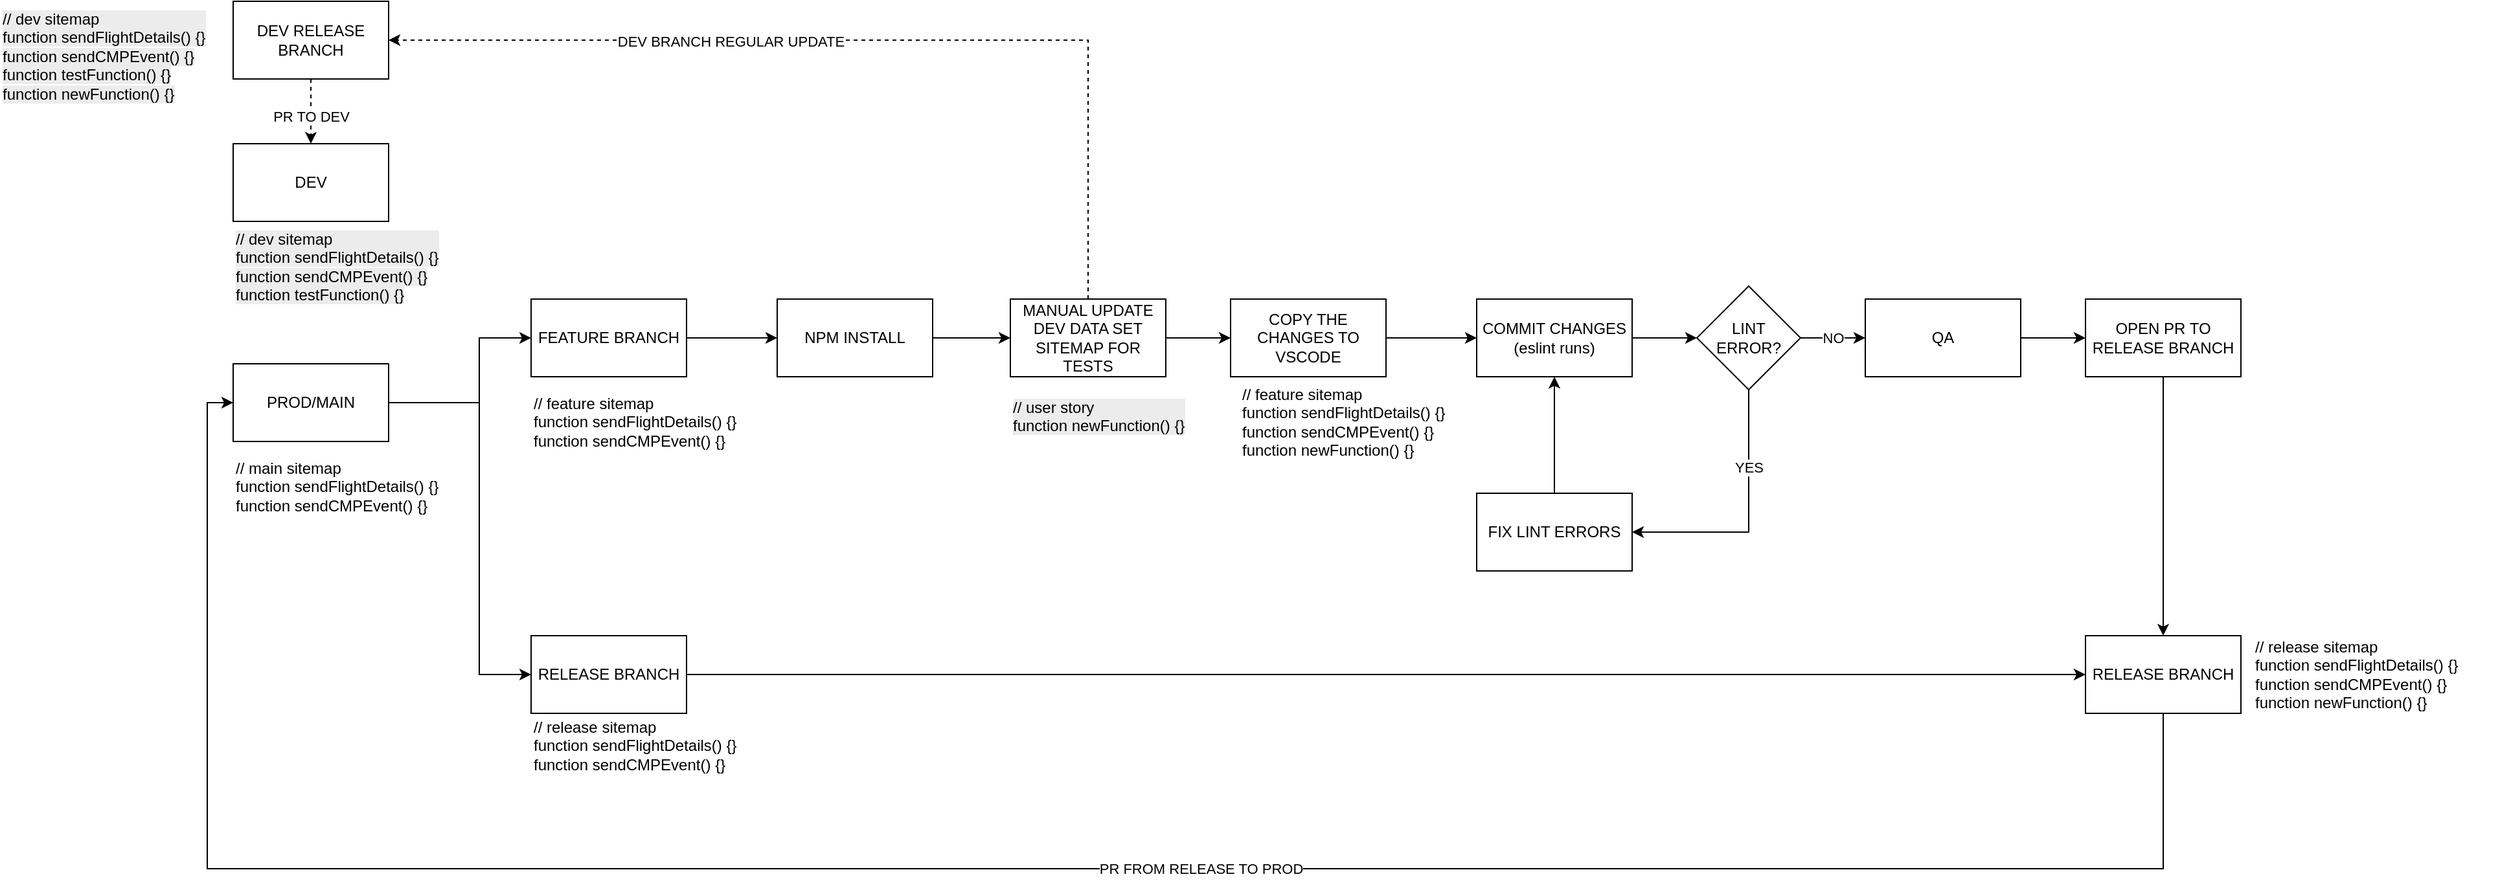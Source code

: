 <mxfile version="27.1.6">
  <diagram name="Page-1" id="CInHX2HHdjlW0_jvGl4y">
    <mxGraphModel dx="2655" dy="1176" grid="1" gridSize="10" guides="1" tooltips="1" connect="1" arrows="1" fold="1" page="1" pageScale="1" pageWidth="827" pageHeight="1169" math="0" shadow="0">
      <root>
        <mxCell id="0" />
        <mxCell id="1" parent="0" />
        <mxCell id="9b5qS1_Qkax_UdxktYY2-1" value="DEV" style="rounded=0;whiteSpace=wrap;html=1;" vertex="1" parent="1">
          <mxGeometry x="-140" y="390" width="120" height="60" as="geometry" />
        </mxCell>
        <mxCell id="9b5qS1_Qkax_UdxktYY2-4" style="edgeStyle=orthogonalEdgeStyle;rounded=0;orthogonalLoop=1;jettySize=auto;html=1;" edge="1" parent="1" source="9b5qS1_Qkax_UdxktYY2-2" target="9b5qS1_Qkax_UdxktYY2-3">
          <mxGeometry relative="1" as="geometry">
            <Array as="points">
              <mxPoint x="50" y="590" />
              <mxPoint x="50" y="540" />
            </Array>
          </mxGeometry>
        </mxCell>
        <mxCell id="9b5qS1_Qkax_UdxktYY2-23" style="edgeStyle=orthogonalEdgeStyle;rounded=0;orthogonalLoop=1;jettySize=auto;html=1;entryX=0;entryY=0.5;entryDx=0;entryDy=0;" edge="1" parent="1" source="9b5qS1_Qkax_UdxktYY2-2" target="9b5qS1_Qkax_UdxktYY2-38">
          <mxGeometry relative="1" as="geometry">
            <Array as="points">
              <mxPoint x="50" y="590" />
              <mxPoint x="50" y="800" />
            </Array>
          </mxGeometry>
        </mxCell>
        <mxCell id="9b5qS1_Qkax_UdxktYY2-2" value="PROD/MAIN" style="rounded=0;whiteSpace=wrap;html=1;" vertex="1" parent="1">
          <mxGeometry x="-140" y="560" width="120" height="60" as="geometry" />
        </mxCell>
        <mxCell id="9b5qS1_Qkax_UdxktYY2-6" style="edgeStyle=orthogonalEdgeStyle;rounded=0;orthogonalLoop=1;jettySize=auto;html=1;entryX=0;entryY=0.5;entryDx=0;entryDy=0;" edge="1" parent="1" source="9b5qS1_Qkax_UdxktYY2-3" target="9b5qS1_Qkax_UdxktYY2-5">
          <mxGeometry relative="1" as="geometry" />
        </mxCell>
        <mxCell id="9b5qS1_Qkax_UdxktYY2-3" value="FEATURE BRANCH" style="rounded=0;whiteSpace=wrap;html=1;" vertex="1" parent="1">
          <mxGeometry x="90" y="510" width="120" height="60" as="geometry" />
        </mxCell>
        <mxCell id="9b5qS1_Qkax_UdxktYY2-8" style="edgeStyle=orthogonalEdgeStyle;rounded=0;orthogonalLoop=1;jettySize=auto;html=1;entryX=0;entryY=0.5;entryDx=0;entryDy=0;" edge="1" parent="1" source="9b5qS1_Qkax_UdxktYY2-5" target="9b5qS1_Qkax_UdxktYY2-9">
          <mxGeometry relative="1" as="geometry">
            <mxPoint x="470" y="540" as="targetPoint" />
          </mxGeometry>
        </mxCell>
        <mxCell id="9b5qS1_Qkax_UdxktYY2-5" value="NPM INSTALL" style="rounded=0;whiteSpace=wrap;html=1;" vertex="1" parent="1">
          <mxGeometry x="280" y="510" width="120" height="60" as="geometry" />
        </mxCell>
        <mxCell id="9b5qS1_Qkax_UdxktYY2-12" style="edgeStyle=orthogonalEdgeStyle;rounded=0;orthogonalLoop=1;jettySize=auto;html=1;entryX=0;entryY=0.5;entryDx=0;entryDy=0;" edge="1" parent="1" source="9b5qS1_Qkax_UdxktYY2-7" target="9b5qS1_Qkax_UdxktYY2-11">
          <mxGeometry relative="1" as="geometry" />
        </mxCell>
        <mxCell id="9b5qS1_Qkax_UdxktYY2-7" value="COPY THE CHANGES TO VSCODE" style="rounded=0;whiteSpace=wrap;html=1;" vertex="1" parent="1">
          <mxGeometry x="630" y="510" width="120" height="60" as="geometry" />
        </mxCell>
        <mxCell id="9b5qS1_Qkax_UdxktYY2-26" value="PR TO DEV" style="edgeStyle=orthogonalEdgeStyle;rounded=0;orthogonalLoop=1;jettySize=auto;html=1;entryX=0.5;entryY=0;entryDx=0;entryDy=0;exitX=0.5;exitY=1;exitDx=0;exitDy=0;dashed=1;" edge="1" parent="1" source="9b5qS1_Qkax_UdxktYY2-49" target="9b5qS1_Qkax_UdxktYY2-1">
          <mxGeometry x="0.136" relative="1" as="geometry">
            <Array as="points" />
            <mxPoint as="offset" />
          </mxGeometry>
        </mxCell>
        <mxCell id="9b5qS1_Qkax_UdxktYY2-31" style="edgeStyle=orthogonalEdgeStyle;rounded=0;orthogonalLoop=1;jettySize=auto;html=1;entryX=0;entryY=0.5;entryDx=0;entryDy=0;" edge="1" parent="1" source="9b5qS1_Qkax_UdxktYY2-9" target="9b5qS1_Qkax_UdxktYY2-7">
          <mxGeometry relative="1" as="geometry" />
        </mxCell>
        <mxCell id="9b5qS1_Qkax_UdxktYY2-9" value="MANUAL UPDATE DEV DATA SET SITEMAP FOR TESTS" style="rounded=0;whiteSpace=wrap;html=1;" vertex="1" parent="1">
          <mxGeometry x="460" y="510" width="120" height="60" as="geometry" />
        </mxCell>
        <mxCell id="9b5qS1_Qkax_UdxktYY2-18" style="edgeStyle=orthogonalEdgeStyle;rounded=0;orthogonalLoop=1;jettySize=auto;html=1;entryX=0;entryY=0.5;entryDx=0;entryDy=0;" edge="1" parent="1" source="9b5qS1_Qkax_UdxktYY2-11" target="9b5qS1_Qkax_UdxktYY2-16">
          <mxGeometry relative="1" as="geometry" />
        </mxCell>
        <mxCell id="9b5qS1_Qkax_UdxktYY2-11" value="COMMIT CHANGES&lt;br&gt;(eslint runs)" style="rounded=0;whiteSpace=wrap;html=1;" vertex="1" parent="1">
          <mxGeometry x="820" y="510" width="120" height="60" as="geometry" />
        </mxCell>
        <mxCell id="9b5qS1_Qkax_UdxktYY2-19" style="edgeStyle=orthogonalEdgeStyle;rounded=0;orthogonalLoop=1;jettySize=auto;html=1;entryX=0.5;entryY=1;entryDx=0;entryDy=0;" edge="1" parent="1" source="9b5qS1_Qkax_UdxktYY2-13" target="9b5qS1_Qkax_UdxktYY2-11">
          <mxGeometry relative="1" as="geometry" />
        </mxCell>
        <mxCell id="9b5qS1_Qkax_UdxktYY2-13" value="FIX LINT ERRORS" style="rounded=0;whiteSpace=wrap;html=1;" vertex="1" parent="1">
          <mxGeometry x="820" y="660" width="120" height="60" as="geometry" />
        </mxCell>
        <mxCell id="9b5qS1_Qkax_UdxktYY2-17" value="YES" style="edgeStyle=orthogonalEdgeStyle;rounded=0;orthogonalLoop=1;jettySize=auto;html=1;entryX=1;entryY=0.5;entryDx=0;entryDy=0;exitX=0.5;exitY=1;exitDx=0;exitDy=0;" edge="1" parent="1" source="9b5qS1_Qkax_UdxktYY2-16" target="9b5qS1_Qkax_UdxktYY2-13">
          <mxGeometry x="-0.4" relative="1" as="geometry">
            <mxPoint as="offset" />
          </mxGeometry>
        </mxCell>
        <mxCell id="9b5qS1_Qkax_UdxktYY2-21" value="NO" style="edgeStyle=orthogonalEdgeStyle;rounded=0;orthogonalLoop=1;jettySize=auto;html=1;entryX=0;entryY=0.5;entryDx=0;entryDy=0;" edge="1" parent="1" source="9b5qS1_Qkax_UdxktYY2-16" target="9b5qS1_Qkax_UdxktYY2-44">
          <mxGeometry relative="1" as="geometry" />
        </mxCell>
        <mxCell id="9b5qS1_Qkax_UdxktYY2-16" value="LINT ERROR?" style="rhombus;whiteSpace=wrap;html=1;" vertex="1" parent="1">
          <mxGeometry x="990" y="500" width="80" height="80" as="geometry" />
        </mxCell>
        <mxCell id="9b5qS1_Qkax_UdxktYY2-24" style="edgeStyle=orthogonalEdgeStyle;rounded=0;orthogonalLoop=1;jettySize=auto;html=1;entryX=0.5;entryY=0;entryDx=0;entryDy=0;" edge="1" parent="1" source="9b5qS1_Qkax_UdxktYY2-20" target="9b5qS1_Qkax_UdxktYY2-22">
          <mxGeometry relative="1" as="geometry" />
        </mxCell>
        <mxCell id="9b5qS1_Qkax_UdxktYY2-20" value="OPEN PR TO RELEASE BRANCH" style="rounded=0;whiteSpace=wrap;html=1;" vertex="1" parent="1">
          <mxGeometry x="1290" y="510" width="120" height="60" as="geometry" />
        </mxCell>
        <mxCell id="9b5qS1_Qkax_UdxktYY2-43" value="PR FROM RELEASE TO PROD" style="edgeStyle=orthogonalEdgeStyle;rounded=0;orthogonalLoop=1;jettySize=auto;html=1;entryX=0;entryY=0.5;entryDx=0;entryDy=0;" edge="1" parent="1" source="9b5qS1_Qkax_UdxktYY2-22" target="9b5qS1_Qkax_UdxktYY2-2">
          <mxGeometry x="-0.141" relative="1" as="geometry">
            <Array as="points">
              <mxPoint x="1350" y="950" />
              <mxPoint x="-160" y="950" />
              <mxPoint x="-160" y="590" />
            </Array>
            <mxPoint as="offset" />
          </mxGeometry>
        </mxCell>
        <mxCell id="9b5qS1_Qkax_UdxktYY2-22" value="RELEASE BRANCH" style="rounded=0;whiteSpace=wrap;html=1;" vertex="1" parent="1">
          <mxGeometry x="1290" y="770" width="120" height="60" as="geometry" />
        </mxCell>
        <mxCell id="9b5qS1_Qkax_UdxktYY2-32" value="&lt;div&gt;// main sitemap&lt;/div&gt;function sendFlightDetails() {}&lt;br&gt;function sendCMPEvent() {}" style="text;html=1;align=left;verticalAlign=middle;whiteSpace=wrap;rounded=0;" vertex="1" parent="1">
          <mxGeometry x="-140" y="640" width="190" height="30" as="geometry" />
        </mxCell>
        <mxCell id="9b5qS1_Qkax_UdxktYY2-33" value="&lt;div style=&quot;forced-color-adjust: none; color: rgb(0, 0, 0); font-family: Helvetica; font-size: 12px; font-style: normal; font-variant-ligatures: normal; font-variant-caps: normal; font-weight: 400; letter-spacing: normal; orphans: 2; text-align: left; text-indent: 0px; text-transform: none; widows: 2; word-spacing: 0px; -webkit-text-stroke-width: 0px; white-space: normal; background-color: rgb(236, 236, 236); text-decoration-thickness: initial; text-decoration-style: initial; text-decoration-color: initial;&quot;&gt;// dev sitemap&lt;/div&gt;&lt;span style=&quot;color: rgb(0, 0, 0); font-family: Helvetica; font-size: 12px; font-style: normal; font-variant-ligatures: normal; font-variant-caps: normal; font-weight: 400; letter-spacing: normal; orphans: 2; text-align: left; text-indent: 0px; text-transform: none; widows: 2; word-spacing: 0px; -webkit-text-stroke-width: 0px; white-space: normal; background-color: rgb(236, 236, 236); text-decoration-thickness: initial; text-decoration-style: initial; text-decoration-color: initial; float: none; display: inline !important;&quot;&gt;function sendFlightDetails() {}&lt;/span&gt;&lt;br style=&quot;forced-color-adjust: none; color: rgb(0, 0, 0); font-family: Helvetica; font-size: 12px; font-style: normal; font-variant-ligatures: normal; font-variant-caps: normal; font-weight: 400; letter-spacing: normal; orphans: 2; text-align: left; text-indent: 0px; text-transform: none; widows: 2; word-spacing: 0px; -webkit-text-stroke-width: 0px; white-space: normal; background-color: rgb(236, 236, 236); text-decoration-thickness: initial; text-decoration-style: initial; text-decoration-color: initial;&quot;&gt;&lt;span style=&quot;color: rgb(0, 0, 0); font-family: Helvetica; font-size: 12px; font-style: normal; font-variant-ligatures: normal; font-variant-caps: normal; font-weight: 400; letter-spacing: normal; orphans: 2; text-align: left; text-indent: 0px; text-transform: none; widows: 2; word-spacing: 0px; -webkit-text-stroke-width: 0px; white-space: normal; background-color: rgb(236, 236, 236); text-decoration-thickness: initial; text-decoration-style: initial; text-decoration-color: initial; float: none; display: inline !important;&quot;&gt;function sendCMPEvent() {}&lt;/span&gt;&lt;div&gt;&lt;span style=&quot;color: rgb(0, 0, 0); font-family: Helvetica; font-size: 12px; font-style: normal; font-variant-ligatures: normal; font-variant-caps: normal; font-weight: 400; letter-spacing: normal; orphans: 2; text-align: left; text-indent: 0px; text-transform: none; widows: 2; word-spacing: 0px; -webkit-text-stroke-width: 0px; white-space: normal; background-color: rgb(236, 236, 236); text-decoration-thickness: initial; text-decoration-style: initial; text-decoration-color: initial; float: none; display: inline !important;&quot;&gt;function testFunction() {}&lt;/span&gt;&lt;/div&gt;" style="text;whiteSpace=wrap;html=1;" vertex="1" parent="1">
          <mxGeometry x="-140" y="450" width="190" height="70" as="geometry" />
        </mxCell>
        <mxCell id="9b5qS1_Qkax_UdxktYY2-34" value="&lt;div style=&quot;forced-color-adjust: none; color: rgb(0, 0, 0); font-family: Helvetica; font-size: 12px; font-style: normal; font-variant-ligatures: normal; font-variant-caps: normal; font-weight: 400; letter-spacing: normal; orphans: 2; text-align: left; text-indent: 0px; text-transform: none; widows: 2; word-spacing: 0px; -webkit-text-stroke-width: 0px; white-space: normal; background-color: rgb(236, 236, 236); text-decoration-thickness: initial; text-decoration-style: initial; text-decoration-color: initial;&quot;&gt;// user story&lt;/div&gt;&lt;div&gt;&lt;span style=&quot;color: rgb(0, 0, 0); font-family: Helvetica; font-size: 12px; font-style: normal; font-variant-ligatures: normal; font-variant-caps: normal; font-weight: 400; letter-spacing: normal; orphans: 2; text-align: left; text-indent: 0px; text-transform: none; widows: 2; word-spacing: 0px; -webkit-text-stroke-width: 0px; white-space: normal; background-color: rgb(236, 236, 236); text-decoration-thickness: initial; text-decoration-style: initial; text-decoration-color: initial; float: none; display: inline !important;&quot;&gt;function newFunction() {}&lt;/span&gt;&lt;/div&gt;" style="text;whiteSpace=wrap;html=1;" vertex="1" parent="1">
          <mxGeometry x="460" y="580" width="140" height="70" as="geometry" />
        </mxCell>
        <mxCell id="9b5qS1_Qkax_UdxktYY2-35" value="&lt;div&gt;// feature sitemap&lt;/div&gt;function sendFlightDetails() {}&lt;br&gt;function sendCMPEvent() {}" style="text;html=1;align=left;verticalAlign=middle;whiteSpace=wrap;rounded=0;" vertex="1" parent="1">
          <mxGeometry x="90" y="590" width="190" height="30" as="geometry" />
        </mxCell>
        <mxCell id="9b5qS1_Qkax_UdxktYY2-36" value="&lt;div&gt;// feature sitemap&lt;/div&gt;function sendFlightDetails() {}&lt;br&gt;function sendCMPEvent() {}&lt;div&gt;function newFunction() {}&lt;/div&gt;" style="text;html=1;align=left;verticalAlign=middle;whiteSpace=wrap;rounded=0;" vertex="1" parent="1">
          <mxGeometry x="637" y="590" width="190" height="30" as="geometry" />
        </mxCell>
        <mxCell id="9b5qS1_Qkax_UdxktYY2-37" value="&lt;div&gt;// release sitemap&lt;/div&gt;function sendFlightDetails() {}&lt;br&gt;function sendCMPEvent() {}&lt;div&gt;function newFunction() {}&lt;/div&gt;" style="text;html=1;align=left;verticalAlign=middle;whiteSpace=wrap;rounded=0;" vertex="1" parent="1">
          <mxGeometry x="1419" y="785" width="190" height="30" as="geometry" />
        </mxCell>
        <mxCell id="9b5qS1_Qkax_UdxktYY2-39" style="edgeStyle=orthogonalEdgeStyle;rounded=0;orthogonalLoop=1;jettySize=auto;html=1;entryX=0;entryY=0.5;entryDx=0;entryDy=0;" edge="1" parent="1" source="9b5qS1_Qkax_UdxktYY2-38" target="9b5qS1_Qkax_UdxktYY2-22">
          <mxGeometry relative="1" as="geometry" />
        </mxCell>
        <mxCell id="9b5qS1_Qkax_UdxktYY2-38" value="RELEASE BRANCH" style="rounded=0;whiteSpace=wrap;html=1;" vertex="1" parent="1">
          <mxGeometry x="90" y="770" width="120" height="60" as="geometry" />
        </mxCell>
        <mxCell id="9b5qS1_Qkax_UdxktYY2-40" value="&lt;div&gt;// release sitemap&lt;/div&gt;function sendFlightDetails() {}&lt;br&gt;function sendCMPEvent() {}" style="text;html=1;align=left;verticalAlign=middle;whiteSpace=wrap;rounded=0;" vertex="1" parent="1">
          <mxGeometry x="90" y="840" width="190" height="30" as="geometry" />
        </mxCell>
        <mxCell id="9b5qS1_Qkax_UdxktYY2-47" style="edgeStyle=orthogonalEdgeStyle;rounded=0;orthogonalLoop=1;jettySize=auto;html=1;" edge="1" parent="1" source="9b5qS1_Qkax_UdxktYY2-44" target="9b5qS1_Qkax_UdxktYY2-20">
          <mxGeometry relative="1" as="geometry" />
        </mxCell>
        <mxCell id="9b5qS1_Qkax_UdxktYY2-44" value="QA" style="rounded=0;whiteSpace=wrap;html=1;" vertex="1" parent="1">
          <mxGeometry x="1120" y="510" width="120" height="60" as="geometry" />
        </mxCell>
        <mxCell id="9b5qS1_Qkax_UdxktYY2-50" value="" style="edgeStyle=orthogonalEdgeStyle;rounded=0;orthogonalLoop=1;jettySize=auto;html=1;entryX=1;entryY=0.5;entryDx=0;entryDy=0;exitX=0.5;exitY=0;exitDx=0;exitDy=0;dashed=1;" edge="1" parent="1" source="9b5qS1_Qkax_UdxktYY2-9" target="9b5qS1_Qkax_UdxktYY2-49">
          <mxGeometry x="0.139" relative="1" as="geometry">
            <mxPoint x="520" y="510" as="sourcePoint" />
            <mxPoint x="-80" y="390" as="targetPoint" />
            <Array as="points">
              <mxPoint x="520" y="310" />
            </Array>
            <mxPoint as="offset" />
          </mxGeometry>
        </mxCell>
        <mxCell id="9b5qS1_Qkax_UdxktYY2-51" value="DEV BRANCH REGULAR UPDATE" style="edgeLabel;html=1;align=center;verticalAlign=middle;resizable=0;points=[];" vertex="1" connectable="0" parent="9b5qS1_Qkax_UdxktYY2-50">
          <mxGeometry x="0.288" y="1" relative="1" as="geometry">
            <mxPoint as="offset" />
          </mxGeometry>
        </mxCell>
        <mxCell id="9b5qS1_Qkax_UdxktYY2-49" value="DEV RELEASE BRANCH" style="rounded=0;whiteSpace=wrap;html=1;" vertex="1" parent="1">
          <mxGeometry x="-140" y="280" width="120" height="60" as="geometry" />
        </mxCell>
        <mxCell id="9b5qS1_Qkax_UdxktYY2-53" value="&lt;div style=&quot;forced-color-adjust: none; color: rgb(0, 0, 0); font-family: Helvetica; font-size: 12px; font-style: normal; font-variant-ligatures: normal; font-variant-caps: normal; font-weight: 400; letter-spacing: normal; orphans: 2; text-align: left; text-indent: 0px; text-transform: none; widows: 2; word-spacing: 0px; -webkit-text-stroke-width: 0px; white-space: normal; background-color: rgb(236, 236, 236); text-decoration-thickness: initial; text-decoration-style: initial; text-decoration-color: initial;&quot;&gt;// dev sitemap&lt;/div&gt;&lt;span style=&quot;color: rgb(0, 0, 0); font-family: Helvetica; font-size: 12px; font-style: normal; font-variant-ligatures: normal; font-variant-caps: normal; font-weight: 400; letter-spacing: normal; orphans: 2; text-align: left; text-indent: 0px; text-transform: none; widows: 2; word-spacing: 0px; -webkit-text-stroke-width: 0px; white-space: normal; background-color: rgb(236, 236, 236); text-decoration-thickness: initial; text-decoration-style: initial; text-decoration-color: initial; float: none; display: inline !important;&quot;&gt;function sendFlightDetails() {}&lt;/span&gt;&lt;br style=&quot;forced-color-adjust: none; color: rgb(0, 0, 0); font-family: Helvetica; font-size: 12px; font-style: normal; font-variant-ligatures: normal; font-variant-caps: normal; font-weight: 400; letter-spacing: normal; orphans: 2; text-align: left; text-indent: 0px; text-transform: none; widows: 2; word-spacing: 0px; -webkit-text-stroke-width: 0px; white-space: normal; background-color: rgb(236, 236, 236); text-decoration-thickness: initial; text-decoration-style: initial; text-decoration-color: initial;&quot;&gt;&lt;span style=&quot;color: rgb(0, 0, 0); font-family: Helvetica; font-size: 12px; font-style: normal; font-variant-ligatures: normal; font-variant-caps: normal; font-weight: 400; letter-spacing: normal; orphans: 2; text-align: left; text-indent: 0px; text-transform: none; widows: 2; word-spacing: 0px; -webkit-text-stroke-width: 0px; white-space: normal; background-color: rgb(236, 236, 236); text-decoration-thickness: initial; text-decoration-style: initial; text-decoration-color: initial; float: none; display: inline !important;&quot;&gt;function sendCMPEvent() {}&lt;/span&gt;&lt;div&gt;&lt;span style=&quot;color: rgb(0, 0, 0); font-family: Helvetica; font-size: 12px; font-style: normal; font-variant-ligatures: normal; font-variant-caps: normal; font-weight: 400; letter-spacing: normal; orphans: 2; text-align: left; text-indent: 0px; text-transform: none; widows: 2; word-spacing: 0px; -webkit-text-stroke-width: 0px; white-space: normal; background-color: rgb(236, 236, 236); text-decoration-thickness: initial; text-decoration-style: initial; text-decoration-color: initial; float: none; display: inline !important;&quot;&gt;function testFunction() {}&lt;/span&gt;&lt;/div&gt;&lt;div&gt;&lt;span style=&quot;color: rgb(0, 0, 0); font-family: Helvetica; font-size: 12px; font-style: normal; font-variant-ligatures: normal; font-variant-caps: normal; font-weight: 400; letter-spacing: normal; orphans: 2; text-align: left; text-indent: 0px; text-transform: none; widows: 2; word-spacing: 0px; -webkit-text-stroke-width: 0px; white-space: normal; background-color: rgb(236, 236, 236); text-decoration-thickness: initial; text-decoration-style: initial; text-decoration-color: initial; float: none; display: inline !important;&quot;&gt;function newFunction() {}&lt;/span&gt;&lt;/div&gt;" style="text;whiteSpace=wrap;html=1;" vertex="1" parent="1">
          <mxGeometry x="-320" y="280" width="190" height="70" as="geometry" />
        </mxCell>
      </root>
    </mxGraphModel>
  </diagram>
</mxfile>
